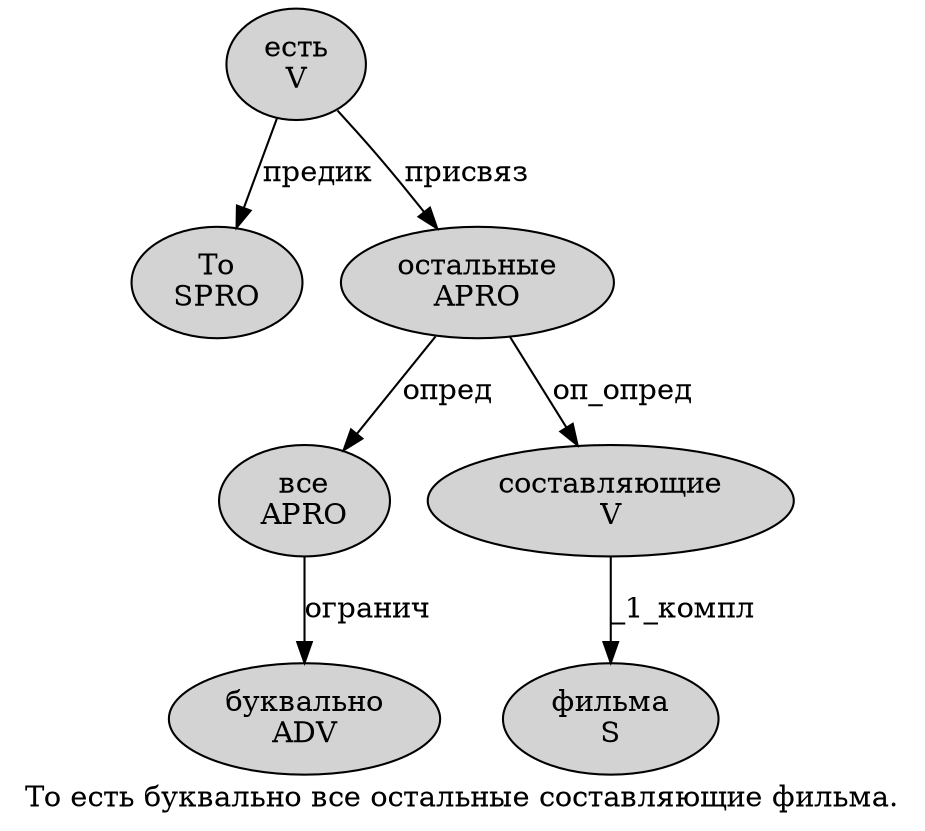 digraph SENTENCE_3482 {
	graph [label="То есть буквально все остальные составляющие фильма."]
	node [style=filled]
		0 [label="То
SPRO" color="" fillcolor=lightgray penwidth=1 shape=ellipse]
		1 [label="есть
V" color="" fillcolor=lightgray penwidth=1 shape=ellipse]
		2 [label="буквально
ADV" color="" fillcolor=lightgray penwidth=1 shape=ellipse]
		3 [label="все
APRO" color="" fillcolor=lightgray penwidth=1 shape=ellipse]
		4 [label="остальные
APRO" color="" fillcolor=lightgray penwidth=1 shape=ellipse]
		5 [label="составляющие
V" color="" fillcolor=lightgray penwidth=1 shape=ellipse]
		6 [label="фильма
S" color="" fillcolor=lightgray penwidth=1 shape=ellipse]
			1 -> 0 [label="предик"]
			1 -> 4 [label="присвяз"]
			4 -> 3 [label="опред"]
			4 -> 5 [label="оп_опред"]
			3 -> 2 [label="огранич"]
			5 -> 6 [label="_1_компл"]
}